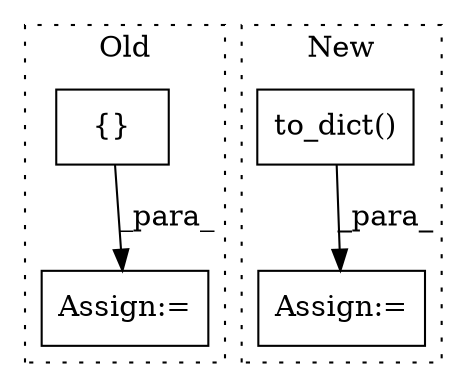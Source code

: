 digraph G {
subgraph cluster0 {
1 [label="{}" a="59" s="5573,5573" l="2,1" shape="box"];
4 [label="Assign:=" a="68" s="5559" l="14" shape="box"];
label = "Old";
style="dotted";
}
subgraph cluster1 {
2 [label="to_dict()" a="75" s="6635" l="18" shape="box"];
3 [label="Assign:=" a="68" s="6632" l="3" shape="box"];
label = "New";
style="dotted";
}
1 -> 4 [label="_para_"];
2 -> 3 [label="_para_"];
}